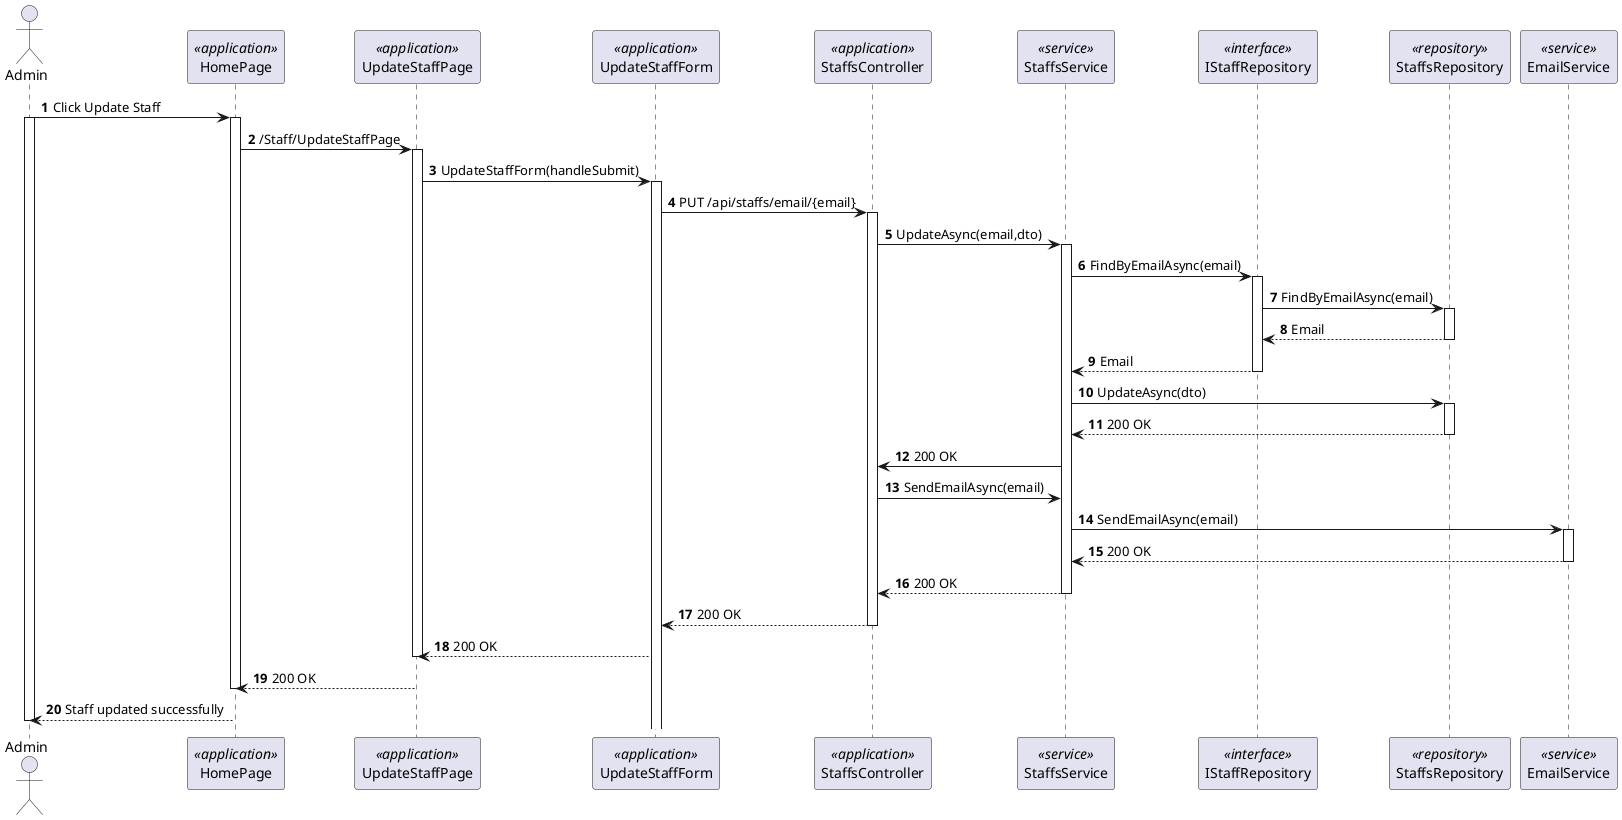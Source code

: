 @startuml
'https://plantuml.com/sequence-diagram

autonumber

actor Admin as ad
participant "HomePage" as home <<application>>
participant "UpdateStaffPage" as update <<application>>
participant "UpdateStaffForm" as form <<application>>
participant "StaffsController" as con <<application>>
participant "StaffsService" as ser <<service>>
participant "IStaffRepository" as repo1 <<interface>>
participant "StaffsRepository" as repo <<repository>>
participant "EmailService" as ser2 <<service>>

ad -> home : Click Update Staff
activate ad
activate home
home -> update: /Staff/UpdateStaffPage
activate update
update -> form: UpdateStaffForm(handleSubmit)
activate form
form -> con: PUT /api/staffs/email/{email}
activate con
con -> ser: UpdateAsync(email,dto)
activate ser
ser -> repo1: FindByEmailAsync(email)
activate repo1
repo1 -> repo: FindByEmailAsync(email)
activate repo
repo --> repo1: Email
deactivate repo
repo1 --> ser: Email
deactivate repo1
ser -> repo: UpdateAsync(dto)
activate repo
repo --> ser: 200 OK
deactivate repo
ser -> con: 200 OK
con -> ser: SendEmailAsync(email)
ser -> ser2: SendEmailAsync(email)
activate ser2
ser2 --> ser: 200 OK
deactivate ser2
ser --> con: 200 OK
deactivate ser
form <-- con: 200 OK
deactivate con
form --> update: 200 OK
deactivate update
update --> home: 200 OK
deactivate home
home --> ad: Staff updated successfully
deactivate ad







@enduml